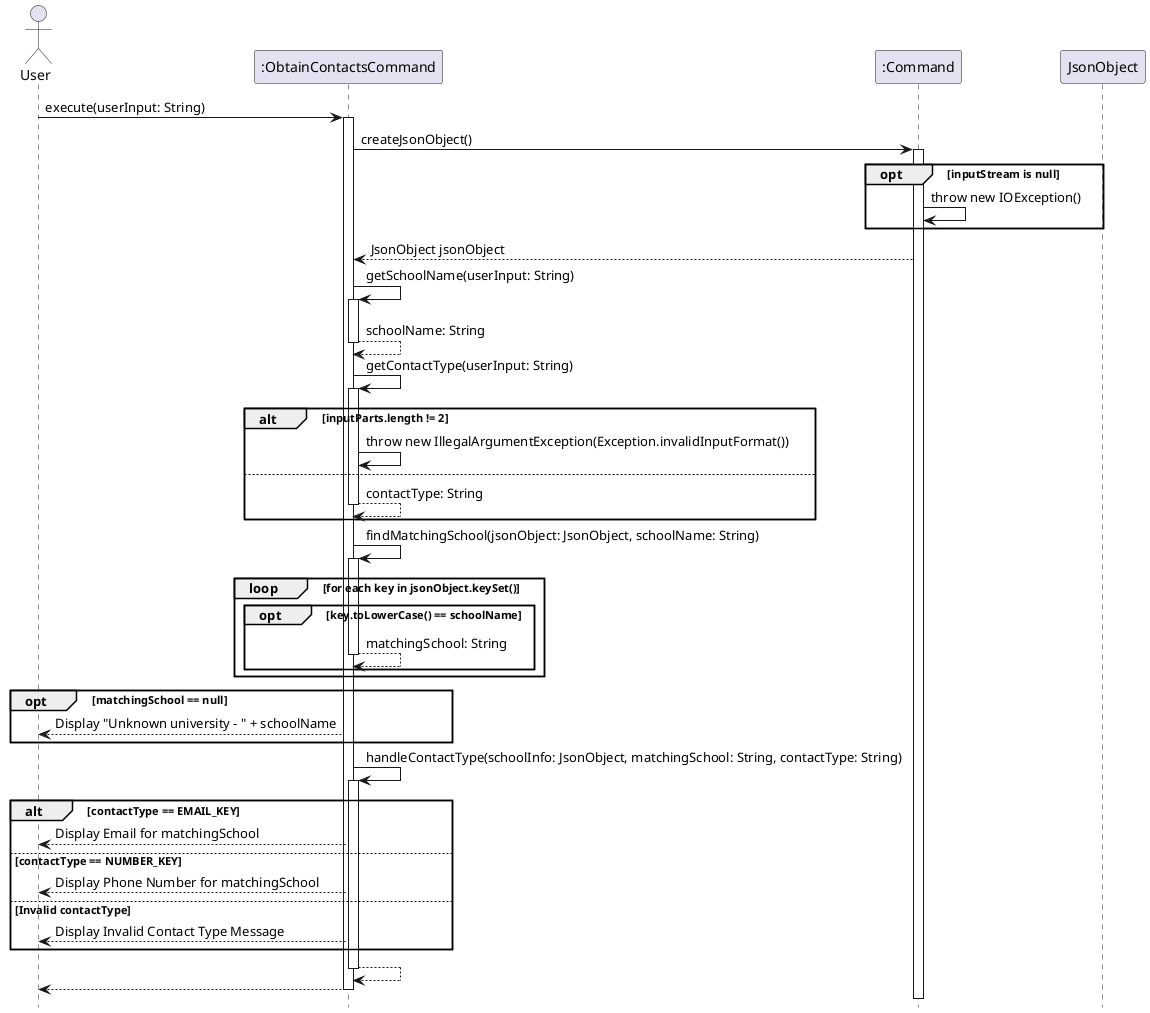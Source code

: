@startuml
hide footbox

actor User
participant ":ObtainContactsCommand" as ObtainContactsCommand
participant ":Command" as Command
participant "JsonObject" as JsonObject

User -> ObtainContactsCommand: execute(userInput: String)
activate ObtainContactsCommand

ObtainContactsCommand -> Command: createJsonObject()
activate Command

opt inputStream is null
    Command -> Command: throw new IOException()
end

Command --> ObtainContactsCommand: JsonObject jsonObject

ObtainContactsCommand -> ObtainContactsCommand: getSchoolName(userInput: String)
activate ObtainContactsCommand
return schoolName: String

ObtainContactsCommand -> ObtainContactsCommand: getContactType(userInput: String)
activate ObtainContactsCommand

alt inputParts.length != 2
    ObtainContactsCommand -> ObtainContactsCommand: throw new IllegalArgumentException(Exception.invalidInputFormat())
else
    return contactType: String
end

ObtainContactsCommand -> ObtainContactsCommand: findMatchingSchool(jsonObject: JsonObject, schoolName: String)
activate ObtainContactsCommand

loop for each key in jsonObject.keySet()
    opt key.toLowerCase() == schoolName
        return matchingSchool: String
    end
end

opt matchingSchool == null
    ObtainContactsCommand --> User: Display "Unknown university - " + schoolName
end

ObtainContactsCommand -> ObtainContactsCommand: handleContactType(schoolInfo: JsonObject, matchingSchool: String, contactType: String)
activate ObtainContactsCommand

alt contactType == EMAIL_KEY
    ObtainContactsCommand --> User: Display Email for matchingSchool
else contactType == NUMBER_KEY
    ObtainContactsCommand --> User: Display Phone Number for matchingSchool
else Invalid contactType
    ObtainContactsCommand --> User: Display Invalid Contact Type Message
end


ObtainContactsCommand --> ObtainContactsCommand
deactivate ObtainContactsCommand

ObtainContactsCommand --> User

deactivate ObtainContactsCommand

@enduml
